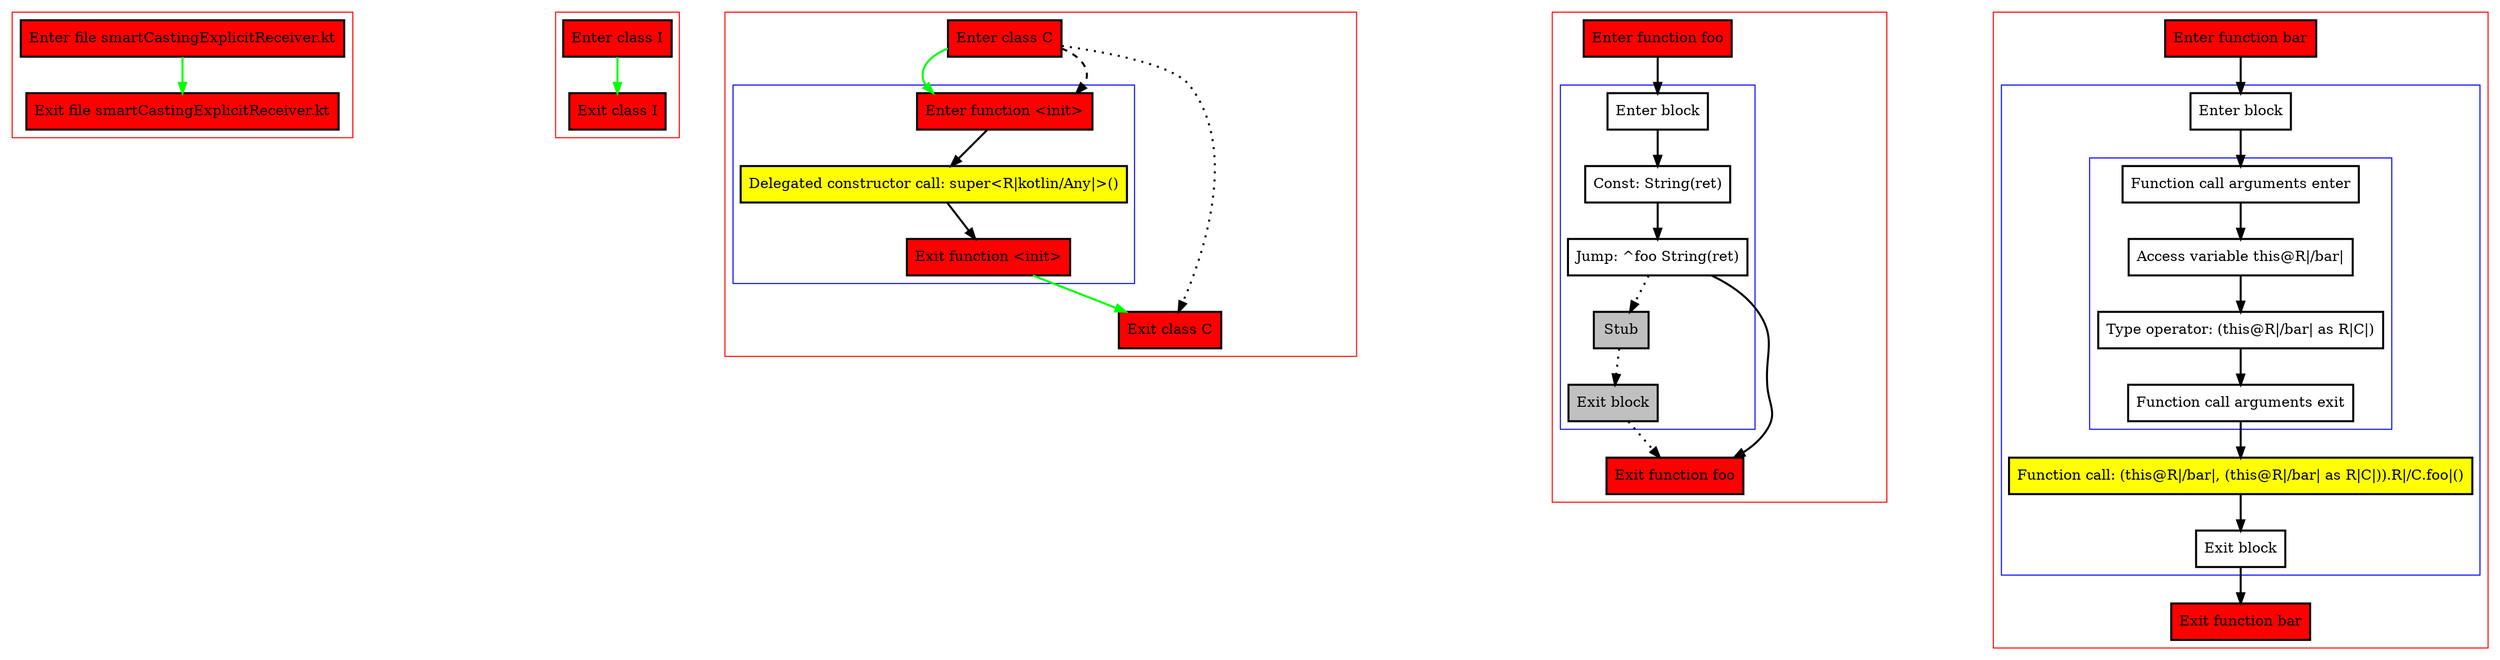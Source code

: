 digraph smartCastingExplicitReceiver_kt {
    graph [nodesep=3]
    node [shape=box penwidth=2]
    edge [penwidth=2]

    subgraph cluster_0 {
        color=red
        0 [label="Enter file smartCastingExplicitReceiver.kt" style="filled" fillcolor=red];
        1 [label="Exit file smartCastingExplicitReceiver.kt" style="filled" fillcolor=red];
    }
    0 -> {1} [color=green];

    subgraph cluster_1 {
        color=red
        2 [label="Enter class I" style="filled" fillcolor=red];
        3 [label="Exit class I" style="filled" fillcolor=red];
    }
    2 -> {3} [color=green];

    subgraph cluster_2 {
        color=red
        4 [label="Enter class C" style="filled" fillcolor=red];
        subgraph cluster_3 {
            color=blue
            5 [label="Enter function <init>" style="filled" fillcolor=red];
            6 [label="Delegated constructor call: super<R|kotlin/Any|>()" style="filled" fillcolor=yellow];
            7 [label="Exit function <init>" style="filled" fillcolor=red];
        }
        8 [label="Exit class C" style="filled" fillcolor=red];
    }
    4 -> {5} [color=green];
    4 -> {8} [style=dotted];
    4 -> {5} [style=dashed];
    5 -> {6};
    6 -> {7};
    7 -> {8} [color=green];

    subgraph cluster_4 {
        color=red
        9 [label="Enter function foo" style="filled" fillcolor=red];
        subgraph cluster_5 {
            color=blue
            10 [label="Enter block"];
            11 [label="Const: String(ret)"];
            12 [label="Jump: ^foo String(ret)"];
            13 [label="Stub" style="filled" fillcolor=gray];
            14 [label="Exit block" style="filled" fillcolor=gray];
        }
        15 [label="Exit function foo" style="filled" fillcolor=red];
    }
    9 -> {10};
    10 -> {11};
    11 -> {12};
    12 -> {15};
    12 -> {13} [style=dotted];
    13 -> {14} [style=dotted];
    14 -> {15} [style=dotted];

    subgraph cluster_6 {
        color=red
        16 [label="Enter function bar" style="filled" fillcolor=red];
        subgraph cluster_7 {
            color=blue
            17 [label="Enter block"];
            subgraph cluster_8 {
                color=blue
                18 [label="Function call arguments enter"];
                19 [label="Access variable this@R|/bar|"];
                20 [label="Type operator: (this@R|/bar| as R|C|)"];
                21 [label="Function call arguments exit"];
            }
            22 [label="Function call: (this@R|/bar|, (this@R|/bar| as R|C|)).R|/C.foo|()" style="filled" fillcolor=yellow];
            23 [label="Exit block"];
        }
        24 [label="Exit function bar" style="filled" fillcolor=red];
    }
    16 -> {17};
    17 -> {18};
    18 -> {19};
    19 -> {20};
    20 -> {21};
    21 -> {22};
    22 -> {23};
    23 -> {24};

}
